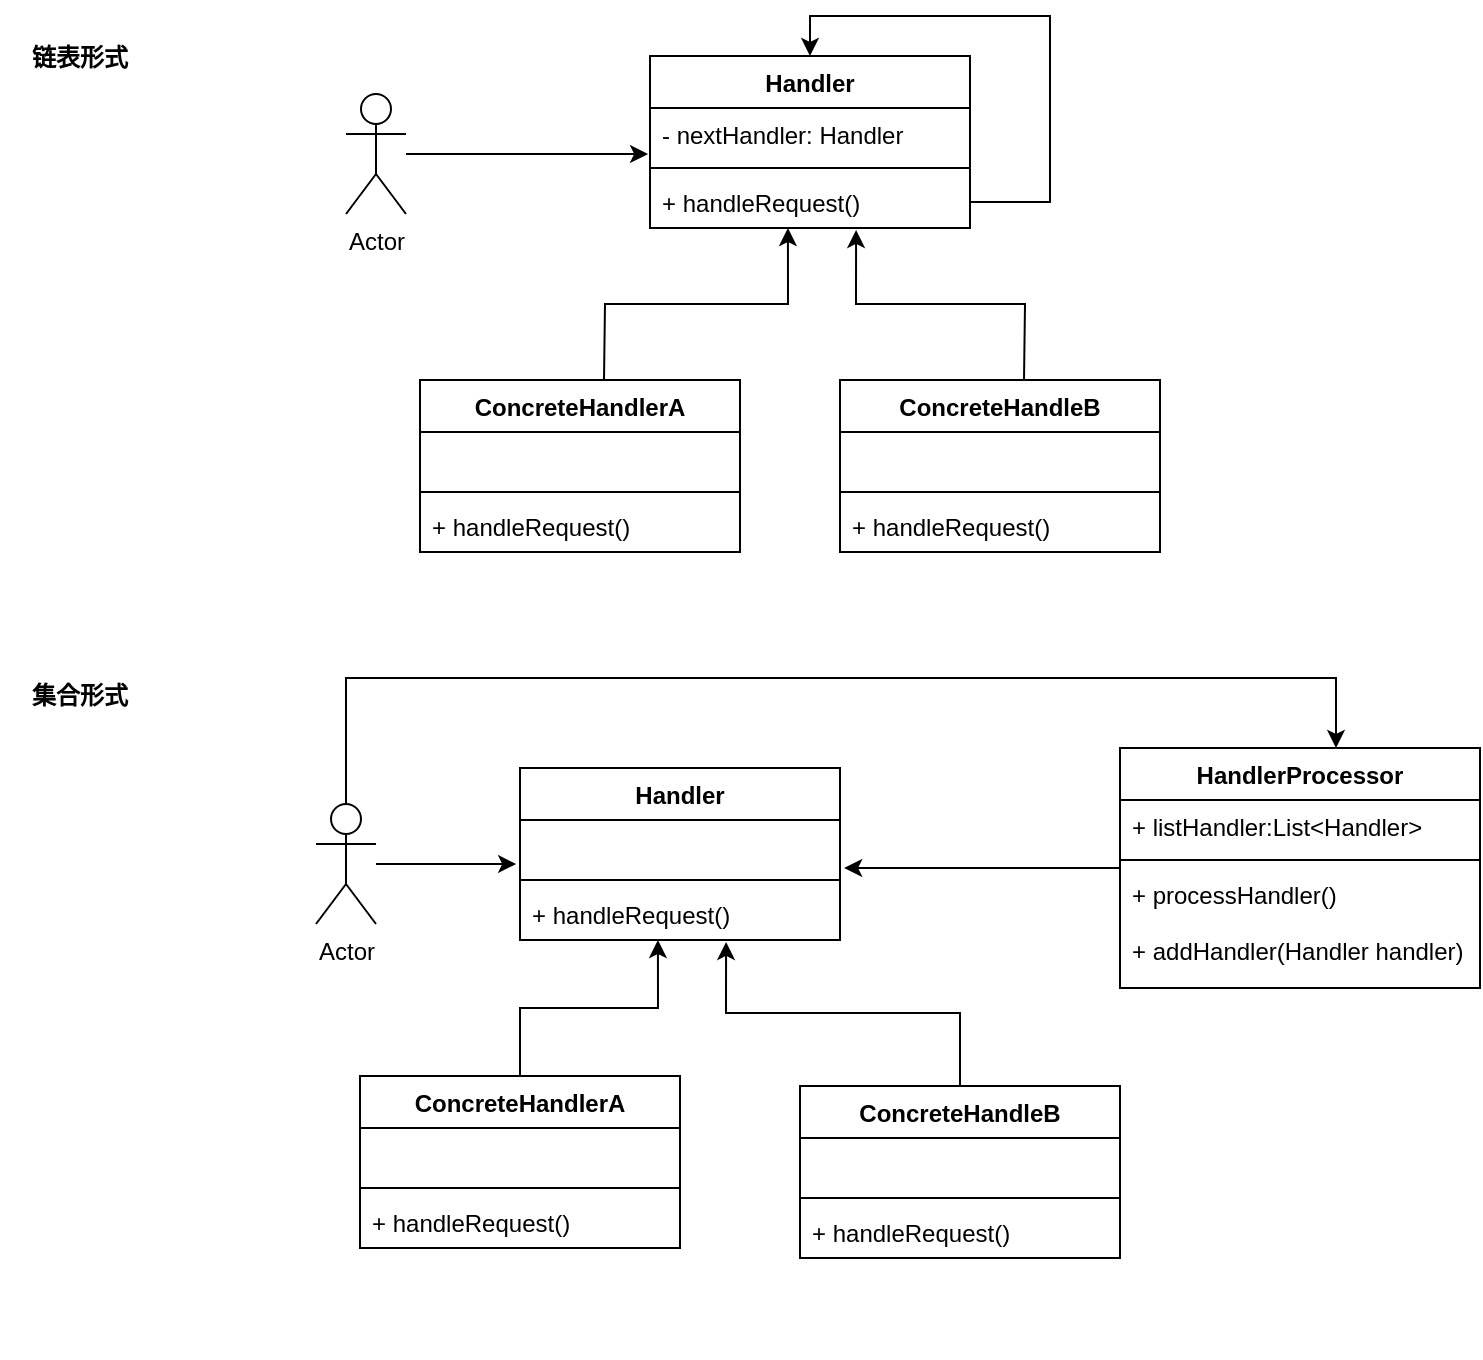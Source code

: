 <mxfile version="11.3.0" type="github" pages="1"><diagram id="S8y_IhZ-I-T3kc7efGDp" name="第 1 页"><mxGraphModel dx="786" dy="513" grid="1" gridSize="10" guides="1" tooltips="1" connect="1" arrows="1" fold="1" page="1" pageScale="1" pageWidth="827" pageHeight="1169" math="0" shadow="0"><root><mxCell id="0"/><mxCell id="1" parent="0"/><mxCell id="Qk0xggPbsdC1pTX7Ejq--12" value="Handler" style="swimlane;fontStyle=1;align=center;verticalAlign=top;childLayout=stackLayout;horizontal=1;startSize=26;horizontalStack=0;resizeParent=1;resizeParentMax=0;resizeLast=0;collapsible=1;marginBottom=0;" parent="1" vertex="1"><mxGeometry x="375" y="119" width="160" height="86" as="geometry"/></mxCell><mxCell id="Qk0xggPbsdC1pTX7Ejq--13" value="- nextHandler: Handler" style="text;strokeColor=none;fillColor=none;align=left;verticalAlign=top;spacingLeft=4;spacingRight=4;overflow=hidden;rotatable=0;points=[[0,0.5],[1,0.5]];portConstraint=eastwest;" parent="Qk0xggPbsdC1pTX7Ejq--12" vertex="1"><mxGeometry y="26" width="160" height="26" as="geometry"/></mxCell><mxCell id="Qk0xggPbsdC1pTX7Ejq--14" value="" style="line;strokeWidth=1;fillColor=none;align=left;verticalAlign=middle;spacingTop=-1;spacingLeft=3;spacingRight=3;rotatable=0;labelPosition=right;points=[];portConstraint=eastwest;" parent="Qk0xggPbsdC1pTX7Ejq--12" vertex="1"><mxGeometry y="52" width="160" height="8" as="geometry"/></mxCell><mxCell id="Qk0xggPbsdC1pTX7Ejq--17" style="edgeStyle=orthogonalEdgeStyle;rounded=0;orthogonalLoop=1;jettySize=auto;html=1;entryX=0.5;entryY=0;entryDx=0;entryDy=0;" parent="Qk0xggPbsdC1pTX7Ejq--12" source="Qk0xggPbsdC1pTX7Ejq--15" target="Qk0xggPbsdC1pTX7Ejq--12" edge="1"><mxGeometry relative="1" as="geometry"><Array as="points"><mxPoint x="200" y="73"/><mxPoint x="200" y="-20"/><mxPoint x="80" y="-20"/></Array></mxGeometry></mxCell><mxCell id="Qk0xggPbsdC1pTX7Ejq--15" value="+ handleRequest()" style="text;strokeColor=none;fillColor=none;align=left;verticalAlign=top;spacingLeft=4;spacingRight=4;overflow=hidden;rotatable=0;points=[[0,0.5],[1,0.5]];portConstraint=eastwest;" parent="Qk0xggPbsdC1pTX7Ejq--12" vertex="1"><mxGeometry y="60" width="160" height="26" as="geometry"/></mxCell><mxCell id="Qk0xggPbsdC1pTX7Ejq--22" style="edgeStyle=orthogonalEdgeStyle;rounded=0;orthogonalLoop=1;jettySize=auto;html=1;entryX=0.431;entryY=1;entryDx=0;entryDy=0;entryPerimeter=0;" parent="1" target="Qk0xggPbsdC1pTX7Ejq--15" edge="1"><mxGeometry relative="1" as="geometry"><mxPoint x="352" y="281" as="sourcePoint"/></mxGeometry></mxCell><mxCell id="Qk0xggPbsdC1pTX7Ejq--18" value="ConcreteHandlerA" style="swimlane;fontStyle=1;align=center;verticalAlign=top;childLayout=stackLayout;horizontal=1;startSize=26;horizontalStack=0;resizeParent=1;resizeParentMax=0;resizeLast=0;collapsible=1;marginBottom=0;" parent="1" vertex="1"><mxGeometry x="260" y="281" width="160" height="86" as="geometry"/></mxCell><mxCell id="Qk0xggPbsdC1pTX7Ejq--19" value="&#10;&#10;" style="text;strokeColor=none;fillColor=none;align=left;verticalAlign=top;spacingLeft=4;spacingRight=4;overflow=hidden;rotatable=0;points=[[0,0.5],[1,0.5]];portConstraint=eastwest;" parent="Qk0xggPbsdC1pTX7Ejq--18" vertex="1"><mxGeometry y="26" width="160" height="26" as="geometry"/></mxCell><mxCell id="Qk0xggPbsdC1pTX7Ejq--20" value="" style="line;strokeWidth=1;fillColor=none;align=left;verticalAlign=middle;spacingTop=-1;spacingLeft=3;spacingRight=3;rotatable=0;labelPosition=right;points=[];portConstraint=eastwest;" parent="Qk0xggPbsdC1pTX7Ejq--18" vertex="1"><mxGeometry y="52" width="160" height="8" as="geometry"/></mxCell><mxCell id="Qk0xggPbsdC1pTX7Ejq--21" value="+ handleRequest()" style="text;strokeColor=none;fillColor=none;align=left;verticalAlign=top;spacingLeft=4;spacingRight=4;overflow=hidden;rotatable=0;points=[[0,0.5],[1,0.5]];portConstraint=eastwest;" parent="Qk0xggPbsdC1pTX7Ejq--18" vertex="1"><mxGeometry y="60" width="160" height="26" as="geometry"/></mxCell><mxCell id="Qk0xggPbsdC1pTX7Ejq--27" style="edgeStyle=orthogonalEdgeStyle;rounded=0;orthogonalLoop=1;jettySize=auto;html=1;entryX=0.644;entryY=1.038;entryDx=0;entryDy=0;entryPerimeter=0;exitX=0.5;exitY=0;exitDx=0;exitDy=0;" parent="1" target="Qk0xggPbsdC1pTX7Ejq--15" edge="1"><mxGeometry relative="1" as="geometry"><mxPoint x="562" y="281" as="sourcePoint"/></mxGeometry></mxCell><mxCell id="Qk0xggPbsdC1pTX7Ejq--28" value="&lt;br&gt;&lt;br&gt;&lt;br&gt;" style="text;html=1;resizable=0;points=[];autosize=1;align=left;verticalAlign=top;spacingTop=-4;" parent="1" vertex="1"><mxGeometry x="380" y="416" width="20" height="40" as="geometry"/></mxCell><mxCell id="Qk0xggPbsdC1pTX7Ejq--33" value="ConcreteHandleB" style="swimlane;fontStyle=1;align=center;verticalAlign=top;childLayout=stackLayout;horizontal=1;startSize=26;horizontalStack=0;resizeParent=1;resizeParentMax=0;resizeLast=0;collapsible=1;marginBottom=0;" parent="1" vertex="1"><mxGeometry x="470" y="281" width="160" height="86" as="geometry"/></mxCell><mxCell id="Qk0xggPbsdC1pTX7Ejq--34" value="&#10;&#10;" style="text;strokeColor=none;fillColor=none;align=left;verticalAlign=top;spacingLeft=4;spacingRight=4;overflow=hidden;rotatable=0;points=[[0,0.5],[1,0.5]];portConstraint=eastwest;" parent="Qk0xggPbsdC1pTX7Ejq--33" vertex="1"><mxGeometry y="26" width="160" height="26" as="geometry"/></mxCell><mxCell id="Qk0xggPbsdC1pTX7Ejq--35" value="" style="line;strokeWidth=1;fillColor=none;align=left;verticalAlign=middle;spacingTop=-1;spacingLeft=3;spacingRight=3;rotatable=0;labelPosition=right;points=[];portConstraint=eastwest;" parent="Qk0xggPbsdC1pTX7Ejq--33" vertex="1"><mxGeometry y="52" width="160" height="8" as="geometry"/></mxCell><mxCell id="Qk0xggPbsdC1pTX7Ejq--36" value="+ handleRequest()" style="text;strokeColor=none;fillColor=none;align=left;verticalAlign=top;spacingLeft=4;spacingRight=4;overflow=hidden;rotatable=0;points=[[0,0.5],[1,0.5]];portConstraint=eastwest;" parent="Qk0xggPbsdC1pTX7Ejq--33" vertex="1"><mxGeometry y="60" width="160" height="26" as="geometry"/></mxCell><mxCell id="Yqm-DNNRvNPTIf4TY75s-3" value="Handler" style="swimlane;fontStyle=1;align=center;verticalAlign=top;childLayout=stackLayout;horizontal=1;startSize=26;horizontalStack=0;resizeParent=1;resizeParentMax=0;resizeLast=0;collapsible=1;marginBottom=0;" vertex="1" parent="1"><mxGeometry x="310" y="475" width="160" height="86" as="geometry"/></mxCell><mxCell id="Yqm-DNNRvNPTIf4TY75s-4" value="&#10;&#10;" style="text;strokeColor=none;fillColor=none;align=left;verticalAlign=top;spacingLeft=4;spacingRight=4;overflow=hidden;rotatable=0;points=[[0,0.5],[1,0.5]];portConstraint=eastwest;" vertex="1" parent="Yqm-DNNRvNPTIf4TY75s-3"><mxGeometry y="26" width="160" height="26" as="geometry"/></mxCell><mxCell id="Yqm-DNNRvNPTIf4TY75s-5" value="" style="line;strokeWidth=1;fillColor=none;align=left;verticalAlign=middle;spacingTop=-1;spacingLeft=3;spacingRight=3;rotatable=0;labelPosition=right;points=[];portConstraint=eastwest;" vertex="1" parent="Yqm-DNNRvNPTIf4TY75s-3"><mxGeometry y="52" width="160" height="8" as="geometry"/></mxCell><mxCell id="Yqm-DNNRvNPTIf4TY75s-7" value="+ handleRequest()" style="text;strokeColor=none;fillColor=none;align=left;verticalAlign=top;spacingLeft=4;spacingRight=4;overflow=hidden;rotatable=0;points=[[0,0.5],[1,0.5]];portConstraint=eastwest;" vertex="1" parent="Yqm-DNNRvNPTIf4TY75s-3"><mxGeometry y="60" width="160" height="26" as="geometry"/></mxCell><mxCell id="Yqm-DNNRvNPTIf4TY75s-8" style="edgeStyle=orthogonalEdgeStyle;rounded=0;orthogonalLoop=1;jettySize=auto;html=1;entryX=0.431;entryY=1;entryDx=0;entryDy=0;entryPerimeter=0;" edge="1" parent="1" source="Yqm-DNNRvNPTIf4TY75s-9" target="Yqm-DNNRvNPTIf4TY75s-7"><mxGeometry relative="1" as="geometry"/></mxCell><mxCell id="Yqm-DNNRvNPTIf4TY75s-9" value="ConcreteHandlerA" style="swimlane;fontStyle=1;align=center;verticalAlign=top;childLayout=stackLayout;horizontal=1;startSize=26;horizontalStack=0;resizeParent=1;resizeParentMax=0;resizeLast=0;collapsible=1;marginBottom=0;" vertex="1" parent="1"><mxGeometry x="230" y="629" width="160" height="86" as="geometry"/></mxCell><mxCell id="Yqm-DNNRvNPTIf4TY75s-10" value="&#10;&#10;" style="text;strokeColor=none;fillColor=none;align=left;verticalAlign=top;spacingLeft=4;spacingRight=4;overflow=hidden;rotatable=0;points=[[0,0.5],[1,0.5]];portConstraint=eastwest;" vertex="1" parent="Yqm-DNNRvNPTIf4TY75s-9"><mxGeometry y="26" width="160" height="26" as="geometry"/></mxCell><mxCell id="Yqm-DNNRvNPTIf4TY75s-11" value="" style="line;strokeWidth=1;fillColor=none;align=left;verticalAlign=middle;spacingTop=-1;spacingLeft=3;spacingRight=3;rotatable=0;labelPosition=right;points=[];portConstraint=eastwest;" vertex="1" parent="Yqm-DNNRvNPTIf4TY75s-9"><mxGeometry y="52" width="160" height="8" as="geometry"/></mxCell><mxCell id="Yqm-DNNRvNPTIf4TY75s-12" value="+ handleRequest()" style="text;strokeColor=none;fillColor=none;align=left;verticalAlign=top;spacingLeft=4;spacingRight=4;overflow=hidden;rotatable=0;points=[[0,0.5],[1,0.5]];portConstraint=eastwest;" vertex="1" parent="Yqm-DNNRvNPTIf4TY75s-9"><mxGeometry y="60" width="160" height="26" as="geometry"/></mxCell><mxCell id="Yqm-DNNRvNPTIf4TY75s-13" style="edgeStyle=orthogonalEdgeStyle;rounded=0;orthogonalLoop=1;jettySize=auto;html=1;entryX=0.644;entryY=1.038;entryDx=0;entryDy=0;entryPerimeter=0;exitX=0.5;exitY=0;exitDx=0;exitDy=0;" edge="1" parent="1" source="Yqm-DNNRvNPTIf4TY75s-15" target="Yqm-DNNRvNPTIf4TY75s-7"><mxGeometry relative="1" as="geometry"><mxPoint x="423" y="668" as="sourcePoint"/></mxGeometry></mxCell><mxCell id="Yqm-DNNRvNPTIf4TY75s-14" value="&lt;br&gt;&lt;br&gt;&lt;br&gt;" style="text;html=1;resizable=0;points=[];autosize=1;align=left;verticalAlign=top;spacingTop=-4;" vertex="1" parent="1"><mxGeometry x="390" y="724" width="20" height="40" as="geometry"/></mxCell><mxCell id="Yqm-DNNRvNPTIf4TY75s-15" value="ConcreteHandleB" style="swimlane;fontStyle=1;align=center;verticalAlign=top;childLayout=stackLayout;horizontal=1;startSize=26;horizontalStack=0;resizeParent=1;resizeParentMax=0;resizeLast=0;collapsible=1;marginBottom=0;" vertex="1" parent="1"><mxGeometry x="450" y="634" width="160" height="86" as="geometry"/></mxCell><mxCell id="Yqm-DNNRvNPTIf4TY75s-16" value="&#10;&#10;" style="text;strokeColor=none;fillColor=none;align=left;verticalAlign=top;spacingLeft=4;spacingRight=4;overflow=hidden;rotatable=0;points=[[0,0.5],[1,0.5]];portConstraint=eastwest;" vertex="1" parent="Yqm-DNNRvNPTIf4TY75s-15"><mxGeometry y="26" width="160" height="26" as="geometry"/></mxCell><mxCell id="Yqm-DNNRvNPTIf4TY75s-17" value="" style="line;strokeWidth=1;fillColor=none;align=left;verticalAlign=middle;spacingTop=-1;spacingLeft=3;spacingRight=3;rotatable=0;labelPosition=right;points=[];portConstraint=eastwest;" vertex="1" parent="Yqm-DNNRvNPTIf4TY75s-15"><mxGeometry y="52" width="160" height="8" as="geometry"/></mxCell><mxCell id="Yqm-DNNRvNPTIf4TY75s-18" value="+ handleRequest()" style="text;strokeColor=none;fillColor=none;align=left;verticalAlign=top;spacingLeft=4;spacingRight=4;overflow=hidden;rotatable=0;points=[[0,0.5],[1,0.5]];portConstraint=eastwest;" vertex="1" parent="Yqm-DNNRvNPTIf4TY75s-15"><mxGeometry y="60" width="160" height="26" as="geometry"/></mxCell><mxCell id="Yqm-DNNRvNPTIf4TY75s-25" style="edgeStyle=orthogonalEdgeStyle;rounded=0;orthogonalLoop=1;jettySize=auto;html=1;entryX=1.013;entryY=0.923;entryDx=0;entryDy=0;entryPerimeter=0;" edge="1" parent="1" source="Yqm-DNNRvNPTIf4TY75s-19" target="Yqm-DNNRvNPTIf4TY75s-4"><mxGeometry relative="1" as="geometry"/></mxCell><mxCell id="Yqm-DNNRvNPTIf4TY75s-19" value="HandlerProcessor" style="swimlane;fontStyle=1;align=center;verticalAlign=top;childLayout=stackLayout;horizontal=1;startSize=26;horizontalStack=0;resizeParent=1;resizeParentMax=0;resizeLast=0;collapsible=1;marginBottom=0;" vertex="1" parent="1"><mxGeometry x="610" y="465" width="180" height="120" as="geometry"/></mxCell><mxCell id="Yqm-DNNRvNPTIf4TY75s-20" value="+ listHandler:List&lt;Handler&gt;" style="text;strokeColor=none;fillColor=none;align=left;verticalAlign=top;spacingLeft=4;spacingRight=4;overflow=hidden;rotatable=0;points=[[0,0.5],[1,0.5]];portConstraint=eastwest;" vertex="1" parent="Yqm-DNNRvNPTIf4TY75s-19"><mxGeometry y="26" width="180" height="26" as="geometry"/></mxCell><mxCell id="Yqm-DNNRvNPTIf4TY75s-21" value="" style="line;strokeWidth=1;fillColor=none;align=left;verticalAlign=middle;spacingTop=-1;spacingLeft=3;spacingRight=3;rotatable=0;labelPosition=right;points=[];portConstraint=eastwest;" vertex="1" parent="Yqm-DNNRvNPTIf4TY75s-19"><mxGeometry y="52" width="180" height="8" as="geometry"/></mxCell><mxCell id="Yqm-DNNRvNPTIf4TY75s-22" value="+ processHandler()&#10;&#10;+ addHandler(Handler handler)" style="text;strokeColor=none;fillColor=none;align=left;verticalAlign=top;spacingLeft=4;spacingRight=4;overflow=hidden;rotatable=0;points=[[0,0.5],[1,0.5]];portConstraint=eastwest;" vertex="1" parent="Yqm-DNNRvNPTIf4TY75s-19"><mxGeometry y="60" width="180" height="60" as="geometry"/></mxCell><mxCell id="Yqm-DNNRvNPTIf4TY75s-27" style="edgeStyle=orthogonalEdgeStyle;rounded=0;orthogonalLoop=1;jettySize=auto;html=1;entryX=-0.012;entryY=0.846;entryDx=0;entryDy=0;entryPerimeter=0;" edge="1" parent="1" source="Yqm-DNNRvNPTIf4TY75s-26" target="Yqm-DNNRvNPTIf4TY75s-4"><mxGeometry relative="1" as="geometry"/></mxCell><mxCell id="Yqm-DNNRvNPTIf4TY75s-28" style="edgeStyle=orthogonalEdgeStyle;rounded=0;orthogonalLoop=1;jettySize=auto;html=1;exitX=0.5;exitY=0;exitDx=0;exitDy=0;exitPerimeter=0;entryX=0.6;entryY=0;entryDx=0;entryDy=0;entryPerimeter=0;" edge="1" parent="1" source="Yqm-DNNRvNPTIf4TY75s-26" target="Yqm-DNNRvNPTIf4TY75s-19"><mxGeometry relative="1" as="geometry"><Array as="points"><mxPoint x="223" y="430"/><mxPoint x="718" y="430"/></Array></mxGeometry></mxCell><mxCell id="Yqm-DNNRvNPTIf4TY75s-26" value="Actor" style="shape=umlActor;verticalLabelPosition=bottom;labelBackgroundColor=#ffffff;verticalAlign=top;html=1;" vertex="1" parent="1"><mxGeometry x="208" y="493" width="30" height="60" as="geometry"/></mxCell><mxCell id="Yqm-DNNRvNPTIf4TY75s-30" style="edgeStyle=orthogonalEdgeStyle;rounded=0;orthogonalLoop=1;jettySize=auto;html=1;entryX=-0.006;entryY=0.885;entryDx=0;entryDy=0;entryPerimeter=0;" edge="1" parent="1" source="Yqm-DNNRvNPTIf4TY75s-29" target="Qk0xggPbsdC1pTX7Ejq--13"><mxGeometry relative="1" as="geometry"/></mxCell><mxCell id="Yqm-DNNRvNPTIf4TY75s-29" value="Actor" style="shape=umlActor;verticalLabelPosition=bottom;labelBackgroundColor=#ffffff;verticalAlign=top;html=1;" vertex="1" parent="1"><mxGeometry x="223" y="138" width="30" height="60" as="geometry"/></mxCell><mxCell id="Yqm-DNNRvNPTIf4TY75s-31" value="链表形式" style="text;align=center;fontStyle=1;verticalAlign=middle;spacingLeft=3;spacingRight=3;strokeColor=none;rotatable=0;points=[[0,0.5],[1,0.5]];portConstraint=eastwest;" vertex="1" parent="1"><mxGeometry x="50" y="106" width="80" height="26" as="geometry"/></mxCell><mxCell id="Yqm-DNNRvNPTIf4TY75s-32" value="集合形式" style="text;align=center;fontStyle=1;verticalAlign=middle;spacingLeft=3;spacingRight=3;strokeColor=none;rotatable=0;points=[[0,0.5],[1,0.5]];portConstraint=eastwest;" vertex="1" parent="1"><mxGeometry x="50" y="425" width="80" height="26" as="geometry"/></mxCell></root></mxGraphModel></diagram></mxfile>